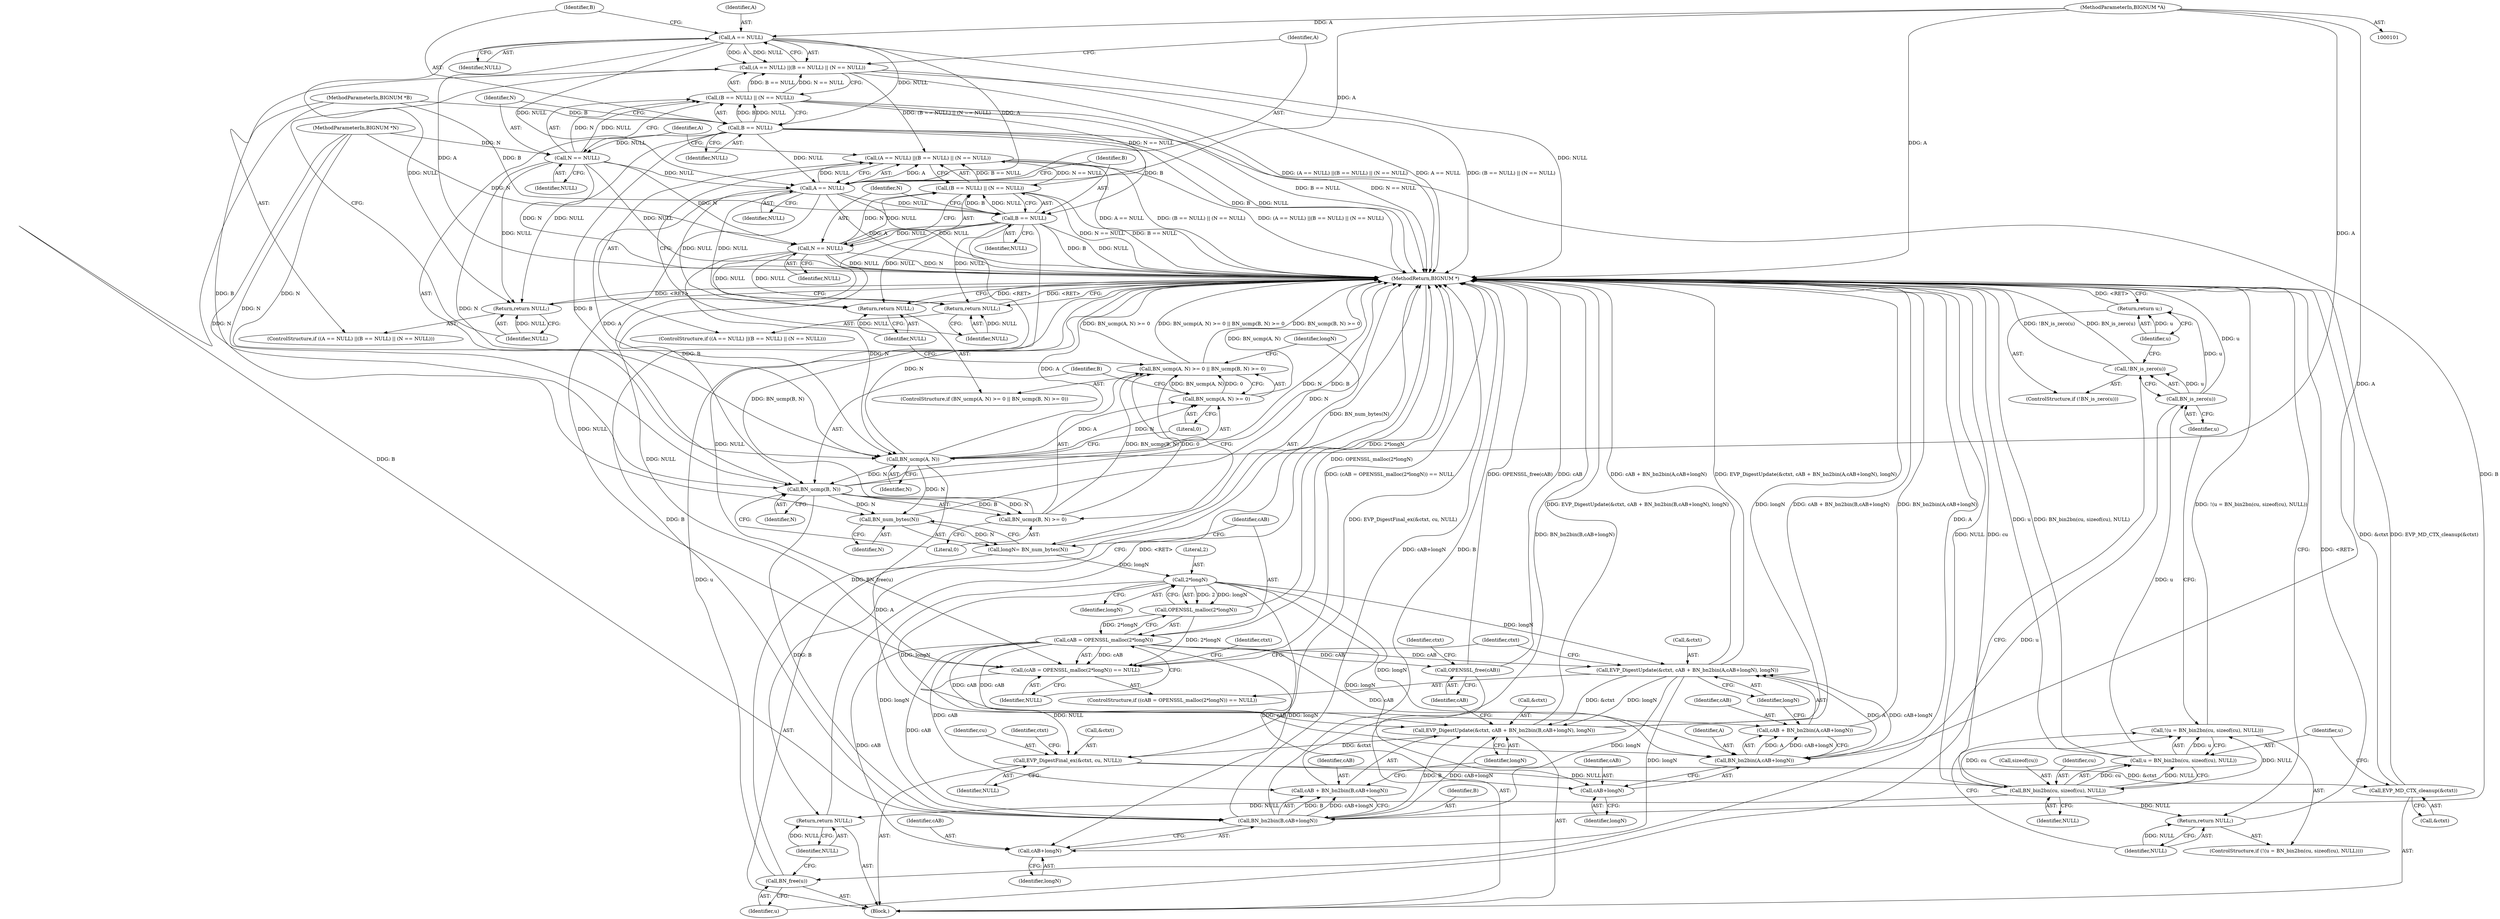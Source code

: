 digraph "0_openssl_4a23b12a031860253b58d503f296377ca076427b@pointer" {
"1000102" [label="(MethodParameterIn,BIGNUM *A)"];
"1000113" [label="(Call,A == NULL)"];
"1000112" [label="(Call,(A == NULL) ||(B == NULL) || (N == NULL))"];
"1000126" [label="(Call,(A == NULL) ||(B == NULL) || (N == NULL))"];
"1000117" [label="(Call,B == NULL)"];
"1000116" [label="(Call,(B == NULL) || (N == NULL))"];
"1000130" [label="(Call,(B == NULL) || (N == NULL))"];
"1000120" [label="(Call,N == NULL)"];
"1000123" [label="(Return,return NULL;)"];
"1000127" [label="(Call,A == NULL)"];
"1000131" [label="(Call,B == NULL)"];
"1000134" [label="(Call,N == NULL)"];
"1000137" [label="(Return,return NULL;)"];
"1000142" [label="(Call,BN_ucmp(A, N))"];
"1000141" [label="(Call,BN_ucmp(A, N) >= 0)"];
"1000140" [label="(Call,BN_ucmp(A, N) >= 0 || BN_ucmp(B, N) >= 0)"];
"1000147" [label="(Call,BN_ucmp(B, N))"];
"1000146" [label="(Call,BN_ucmp(B, N) >= 0)"];
"1000155" [label="(Call,BN_num_bytes(N))"];
"1000153" [label="(Call,longN= BN_num_bytes(N))"];
"1000162" [label="(Call,2*longN)"];
"1000161" [label="(Call,OPENSSL_malloc(2*longN))"];
"1000158" [label="(Call,(cAB = OPENSSL_malloc(2*longN)) == NULL)"];
"1000190" [label="(Call,EVP_DigestFinal_ex(&ctxt, cu, NULL))"];
"1000195" [label="(Call,EVP_MD_CTX_cleanup(&ctxt))"];
"1000202" [label="(Call,BN_bin2bn(cu, sizeof(cu), NULL))"];
"1000199" [label="(Call,!(u = BN_bin2bn(cu, sizeof(cu), NULL)))"];
"1000200" [label="(Call,u = BN_bin2bn(cu, sizeof(cu), NULL))"];
"1000211" [label="(Call,BN_is_zero(u))"];
"1000210" [label="(Call,!BN_is_zero(u))"];
"1000213" [label="(Return,return u;)"];
"1000215" [label="(Call,BN_free(u))"];
"1000207" [label="(Return,return NULL;)"];
"1000217" [label="(Return,return NULL;)"];
"1000159" [label="(Call,cAB = OPENSSL_malloc(2*longN))"];
"1000166" [label="(Call,EVP_DigestUpdate(&ctxt, cAB + BN_bn2bin(A,cAB+longN), longN))"];
"1000177" [label="(Call,EVP_DigestUpdate(&ctxt, cAB + BN_bn2bin(B,cAB+longN), longN))"];
"1000182" [label="(Call,BN_bn2bin(B,cAB+longN))"];
"1000180" [label="(Call,cAB + BN_bn2bin(B,cAB+longN))"];
"1000184" [label="(Call,cAB+longN)"];
"1000169" [label="(Call,cAB + BN_bn2bin(A,cAB+longN))"];
"1000171" [label="(Call,BN_bn2bin(A,cAB+longN))"];
"1000173" [label="(Call,cAB+longN)"];
"1000188" [label="(Call,OPENSSL_free(cAB))"];
"1000151" [label="(Return,return NULL;)"];
"1000188" [label="(Call,OPENSSL_free(cAB))"];
"1000116" [label="(Call,(B == NULL) || (N == NULL))"];
"1000192" [label="(Identifier,ctxt)"];
"1000183" [label="(Identifier,B)"];
"1000219" [label="(MethodReturn,BIGNUM *)"];
"1000199" [label="(Call,!(u = BN_bin2bn(cu, sizeof(cu), NULL)))"];
"1000125" [label="(ControlStructure,if ((A == NULL) ||(B == NULL) || (N == NULL)))"];
"1000194" [label="(Identifier,NULL)"];
"1000186" [label="(Identifier,longN)"];
"1000105" [label="(Block,)"];
"1000208" [label="(Identifier,NULL)"];
"1000119" [label="(Identifier,NULL)"];
"1000133" [label="(Identifier,NULL)"];
"1000134" [label="(Call,N == NULL)"];
"1000202" [label="(Call,BN_bin2bn(cu, sizeof(cu), NULL))"];
"1000166" [label="(Call,EVP_DigestUpdate(&ctxt, cAB + BN_bn2bin(A,cAB+longN), longN))"];
"1000140" [label="(Call,BN_ucmp(A, N) >= 0 || BN_ucmp(B, N) >= 0)"];
"1000128" [label="(Identifier,A)"];
"1000172" [label="(Identifier,A)"];
"1000211" [label="(Call,BN_is_zero(u))"];
"1000143" [label="(Identifier,A)"];
"1000132" [label="(Identifier,B)"];
"1000131" [label="(Call,B == NULL)"];
"1000180" [label="(Call,cAB + BN_bn2bin(B,cAB+longN))"];
"1000127" [label="(Call,A == NULL)"];
"1000151" [label="(Return,return NULL;)"];
"1000121" [label="(Identifier,N)"];
"1000200" [label="(Call,u = BN_bin2bn(cu, sizeof(cu), NULL))"];
"1000113" [label="(Call,A == NULL)"];
"1000181" [label="(Identifier,cAB)"];
"1000185" [label="(Identifier,cAB)"];
"1000117" [label="(Call,B == NULL)"];
"1000137" [label="(Return,return NULL;)"];
"1000162" [label="(Call,2*longN)"];
"1000111" [label="(ControlStructure,if ((A == NULL) ||(B == NULL) || (N == NULL)))"];
"1000135" [label="(Identifier,N)"];
"1000217" [label="(Return,return NULL;)"];
"1000204" [label="(Call,sizeof(cu))"];
"1000165" [label="(Identifier,NULL)"];
"1000215" [label="(Call,BN_free(u))"];
"1000104" [label="(MethodParameterIn,BIGNUM *N)"];
"1000171" [label="(Call,BN_bn2bin(A,cAB+longN))"];
"1000164" [label="(Identifier,longN)"];
"1000163" [label="(Literal,2)"];
"1000147" [label="(Call,BN_ucmp(B, N))"];
"1000177" [label="(Call,EVP_DigestUpdate(&ctxt, cAB + BN_bn2bin(B,cAB+longN), longN))"];
"1000216" [label="(Identifier,u)"];
"1000149" [label="(Identifier,N)"];
"1000168" [label="(Identifier,ctxt)"];
"1000190" [label="(Call,EVP_DigestFinal_ex(&ctxt, cu, NULL))"];
"1000112" [label="(Call,(A == NULL) ||(B == NULL) || (N == NULL))"];
"1000170" [label="(Identifier,cAB)"];
"1000174" [label="(Identifier,cAB)"];
"1000158" [label="(Call,(cAB = OPENSSL_malloc(2*longN)) == NULL)"];
"1000144" [label="(Identifier,N)"];
"1000129" [label="(Identifier,NULL)"];
"1000114" [label="(Identifier,A)"];
"1000193" [label="(Identifier,cu)"];
"1000178" [label="(Call,&ctxt)"];
"1000124" [label="(Identifier,NULL)"];
"1000138" [label="(Identifier,NULL)"];
"1000142" [label="(Call,BN_ucmp(A, N))"];
"1000169" [label="(Call,cAB + BN_bn2bin(A,cAB+longN))"];
"1000206" [label="(Identifier,NULL)"];
"1000115" [label="(Identifier,NULL)"];
"1000176" [label="(Identifier,longN)"];
"1000203" [label="(Identifier,cu)"];
"1000210" [label="(Call,!BN_is_zero(u))"];
"1000120" [label="(Call,N == NULL)"];
"1000161" [label="(Call,OPENSSL_malloc(2*longN))"];
"1000122" [label="(Identifier,NULL)"];
"1000139" [label="(ControlStructure,if (BN_ucmp(A, N) >= 0 || BN_ucmp(B, N) >= 0))"];
"1000150" [label="(Literal,0)"];
"1000201" [label="(Identifier,u)"];
"1000167" [label="(Call,&ctxt)"];
"1000145" [label="(Literal,0)"];
"1000103" [label="(MethodParameterIn,BIGNUM *B)"];
"1000153" [label="(Call,longN= BN_num_bytes(N))"];
"1000197" [label="(Identifier,ctxt)"];
"1000209" [label="(ControlStructure,if (!BN_is_zero(u)))"];
"1000157" [label="(ControlStructure,if ((cAB = OPENSSL_malloc(2*longN)) == NULL))"];
"1000123" [label="(Return,return NULL;)"];
"1000136" [label="(Identifier,NULL)"];
"1000155" [label="(Call,BN_num_bytes(N))"];
"1000212" [label="(Identifier,u)"];
"1000148" [label="(Identifier,B)"];
"1000187" [label="(Identifier,longN)"];
"1000126" [label="(Call,(A == NULL) ||(B == NULL) || (N == NULL))"];
"1000159" [label="(Call,cAB = OPENSSL_malloc(2*longN))"];
"1000184" [label="(Call,cAB+longN)"];
"1000218" [label="(Identifier,NULL)"];
"1000207" [label="(Return,return NULL;)"];
"1000214" [label="(Identifier,u)"];
"1000102" [label="(MethodParameterIn,BIGNUM *A)"];
"1000152" [label="(Identifier,NULL)"];
"1000196" [label="(Call,&ctxt)"];
"1000189" [label="(Identifier,cAB)"];
"1000118" [label="(Identifier,B)"];
"1000195" [label="(Call,EVP_MD_CTX_cleanup(&ctxt))"];
"1000141" [label="(Call,BN_ucmp(A, N) >= 0)"];
"1000173" [label="(Call,cAB+longN)"];
"1000182" [label="(Call,BN_bn2bin(B,cAB+longN))"];
"1000156" [label="(Identifier,N)"];
"1000198" [label="(ControlStructure,if (!(u = BN_bin2bn(cu, sizeof(cu), NULL))))"];
"1000191" [label="(Call,&ctxt)"];
"1000179" [label="(Identifier,ctxt)"];
"1000160" [label="(Identifier,cAB)"];
"1000130" [label="(Call,(B == NULL) || (N == NULL))"];
"1000175" [label="(Identifier,longN)"];
"1000146" [label="(Call,BN_ucmp(B, N) >= 0)"];
"1000213" [label="(Return,return u;)"];
"1000154" [label="(Identifier,longN)"];
"1000102" -> "1000101"  [label="AST: "];
"1000102" -> "1000219"  [label="DDG: A"];
"1000102" -> "1000113"  [label="DDG: A"];
"1000102" -> "1000127"  [label="DDG: A"];
"1000102" -> "1000142"  [label="DDG: A"];
"1000102" -> "1000171"  [label="DDG: A"];
"1000113" -> "1000112"  [label="AST: "];
"1000113" -> "1000115"  [label="CFG: "];
"1000114" -> "1000113"  [label="AST: "];
"1000115" -> "1000113"  [label="AST: "];
"1000118" -> "1000113"  [label="CFG: "];
"1000112" -> "1000113"  [label="CFG: "];
"1000113" -> "1000219"  [label="DDG: A"];
"1000113" -> "1000219"  [label="DDG: NULL"];
"1000113" -> "1000112"  [label="DDG: A"];
"1000113" -> "1000112"  [label="DDG: NULL"];
"1000113" -> "1000117"  [label="DDG: NULL"];
"1000113" -> "1000123"  [label="DDG: NULL"];
"1000113" -> "1000127"  [label="DDG: A"];
"1000113" -> "1000127"  [label="DDG: NULL"];
"1000112" -> "1000111"  [label="AST: "];
"1000112" -> "1000116"  [label="CFG: "];
"1000116" -> "1000112"  [label="AST: "];
"1000124" -> "1000112"  [label="CFG: "];
"1000128" -> "1000112"  [label="CFG: "];
"1000112" -> "1000219"  [label="DDG: (A == NULL) ||(B == NULL) || (N == NULL)"];
"1000112" -> "1000219"  [label="DDG: A == NULL"];
"1000112" -> "1000219"  [label="DDG: (B == NULL) || (N == NULL)"];
"1000116" -> "1000112"  [label="DDG: B == NULL"];
"1000116" -> "1000112"  [label="DDG: N == NULL"];
"1000112" -> "1000126"  [label="DDG: (B == NULL) || (N == NULL)"];
"1000126" -> "1000125"  [label="AST: "];
"1000126" -> "1000127"  [label="CFG: "];
"1000126" -> "1000130"  [label="CFG: "];
"1000127" -> "1000126"  [label="AST: "];
"1000130" -> "1000126"  [label="AST: "];
"1000138" -> "1000126"  [label="CFG: "];
"1000143" -> "1000126"  [label="CFG: "];
"1000126" -> "1000219"  [label="DDG: (B == NULL) || (N == NULL)"];
"1000126" -> "1000219"  [label="DDG: (A == NULL) ||(B == NULL) || (N == NULL)"];
"1000126" -> "1000219"  [label="DDG: A == NULL"];
"1000127" -> "1000126"  [label="DDG: A"];
"1000127" -> "1000126"  [label="DDG: NULL"];
"1000130" -> "1000126"  [label="DDG: B == NULL"];
"1000130" -> "1000126"  [label="DDG: N == NULL"];
"1000117" -> "1000116"  [label="AST: "];
"1000117" -> "1000119"  [label="CFG: "];
"1000118" -> "1000117"  [label="AST: "];
"1000119" -> "1000117"  [label="AST: "];
"1000121" -> "1000117"  [label="CFG: "];
"1000116" -> "1000117"  [label="CFG: "];
"1000117" -> "1000219"  [label="DDG: B"];
"1000117" -> "1000219"  [label="DDG: NULL"];
"1000117" -> "1000116"  [label="DDG: B"];
"1000117" -> "1000116"  [label="DDG: NULL"];
"1000103" -> "1000117"  [label="DDG: B"];
"1000117" -> "1000120"  [label="DDG: NULL"];
"1000117" -> "1000123"  [label="DDG: NULL"];
"1000117" -> "1000127"  [label="DDG: NULL"];
"1000117" -> "1000131"  [label="DDG: B"];
"1000117" -> "1000147"  [label="DDG: B"];
"1000117" -> "1000182"  [label="DDG: B"];
"1000116" -> "1000120"  [label="CFG: "];
"1000120" -> "1000116"  [label="AST: "];
"1000116" -> "1000219"  [label="DDG: B == NULL"];
"1000116" -> "1000219"  [label="DDG: N == NULL"];
"1000120" -> "1000116"  [label="DDG: N"];
"1000120" -> "1000116"  [label="DDG: NULL"];
"1000116" -> "1000130"  [label="DDG: N == NULL"];
"1000130" -> "1000131"  [label="CFG: "];
"1000130" -> "1000134"  [label="CFG: "];
"1000131" -> "1000130"  [label="AST: "];
"1000134" -> "1000130"  [label="AST: "];
"1000130" -> "1000219"  [label="DDG: N == NULL"];
"1000130" -> "1000219"  [label="DDG: B == NULL"];
"1000131" -> "1000130"  [label="DDG: B"];
"1000131" -> "1000130"  [label="DDG: NULL"];
"1000134" -> "1000130"  [label="DDG: N"];
"1000134" -> "1000130"  [label="DDG: NULL"];
"1000120" -> "1000122"  [label="CFG: "];
"1000121" -> "1000120"  [label="AST: "];
"1000122" -> "1000120"  [label="AST: "];
"1000120" -> "1000219"  [label="DDG: N"];
"1000120" -> "1000219"  [label="DDG: NULL"];
"1000104" -> "1000120"  [label="DDG: N"];
"1000120" -> "1000123"  [label="DDG: NULL"];
"1000120" -> "1000127"  [label="DDG: NULL"];
"1000120" -> "1000134"  [label="DDG: N"];
"1000120" -> "1000142"  [label="DDG: N"];
"1000123" -> "1000111"  [label="AST: "];
"1000123" -> "1000124"  [label="CFG: "];
"1000124" -> "1000123"  [label="AST: "];
"1000219" -> "1000123"  [label="CFG: "];
"1000123" -> "1000219"  [label="DDG: <RET>"];
"1000124" -> "1000123"  [label="DDG: NULL"];
"1000127" -> "1000129"  [label="CFG: "];
"1000128" -> "1000127"  [label="AST: "];
"1000129" -> "1000127"  [label="AST: "];
"1000132" -> "1000127"  [label="CFG: "];
"1000127" -> "1000219"  [label="DDG: NULL"];
"1000127" -> "1000219"  [label="DDG: A"];
"1000127" -> "1000131"  [label="DDG: NULL"];
"1000127" -> "1000137"  [label="DDG: NULL"];
"1000127" -> "1000142"  [label="DDG: A"];
"1000127" -> "1000151"  [label="DDG: NULL"];
"1000127" -> "1000158"  [label="DDG: NULL"];
"1000131" -> "1000133"  [label="CFG: "];
"1000132" -> "1000131"  [label="AST: "];
"1000133" -> "1000131"  [label="AST: "];
"1000135" -> "1000131"  [label="CFG: "];
"1000131" -> "1000219"  [label="DDG: B"];
"1000131" -> "1000219"  [label="DDG: NULL"];
"1000103" -> "1000131"  [label="DDG: B"];
"1000131" -> "1000134"  [label="DDG: NULL"];
"1000131" -> "1000137"  [label="DDG: NULL"];
"1000131" -> "1000147"  [label="DDG: B"];
"1000131" -> "1000151"  [label="DDG: NULL"];
"1000131" -> "1000158"  [label="DDG: NULL"];
"1000131" -> "1000182"  [label="DDG: B"];
"1000134" -> "1000136"  [label="CFG: "];
"1000135" -> "1000134"  [label="AST: "];
"1000136" -> "1000134"  [label="AST: "];
"1000134" -> "1000219"  [label="DDG: N"];
"1000134" -> "1000219"  [label="DDG: NULL"];
"1000104" -> "1000134"  [label="DDG: N"];
"1000134" -> "1000137"  [label="DDG: NULL"];
"1000134" -> "1000142"  [label="DDG: N"];
"1000134" -> "1000151"  [label="DDG: NULL"];
"1000134" -> "1000158"  [label="DDG: NULL"];
"1000137" -> "1000125"  [label="AST: "];
"1000137" -> "1000138"  [label="CFG: "];
"1000138" -> "1000137"  [label="AST: "];
"1000219" -> "1000137"  [label="CFG: "];
"1000137" -> "1000219"  [label="DDG: <RET>"];
"1000138" -> "1000137"  [label="DDG: NULL"];
"1000142" -> "1000141"  [label="AST: "];
"1000142" -> "1000144"  [label="CFG: "];
"1000143" -> "1000142"  [label="AST: "];
"1000144" -> "1000142"  [label="AST: "];
"1000145" -> "1000142"  [label="CFG: "];
"1000142" -> "1000219"  [label="DDG: N"];
"1000142" -> "1000219"  [label="DDG: A"];
"1000142" -> "1000141"  [label="DDG: A"];
"1000142" -> "1000141"  [label="DDG: N"];
"1000104" -> "1000142"  [label="DDG: N"];
"1000142" -> "1000147"  [label="DDG: N"];
"1000142" -> "1000155"  [label="DDG: N"];
"1000142" -> "1000171"  [label="DDG: A"];
"1000141" -> "1000140"  [label="AST: "];
"1000141" -> "1000145"  [label="CFG: "];
"1000145" -> "1000141"  [label="AST: "];
"1000148" -> "1000141"  [label="CFG: "];
"1000140" -> "1000141"  [label="CFG: "];
"1000141" -> "1000219"  [label="DDG: BN_ucmp(A, N)"];
"1000141" -> "1000140"  [label="DDG: BN_ucmp(A, N)"];
"1000141" -> "1000140"  [label="DDG: 0"];
"1000140" -> "1000139"  [label="AST: "];
"1000140" -> "1000146"  [label="CFG: "];
"1000146" -> "1000140"  [label="AST: "];
"1000152" -> "1000140"  [label="CFG: "];
"1000154" -> "1000140"  [label="CFG: "];
"1000140" -> "1000219"  [label="DDG: BN_ucmp(A, N) >= 0"];
"1000140" -> "1000219"  [label="DDG: BN_ucmp(A, N) >= 0 || BN_ucmp(B, N) >= 0"];
"1000140" -> "1000219"  [label="DDG: BN_ucmp(B, N) >= 0"];
"1000146" -> "1000140"  [label="DDG: BN_ucmp(B, N)"];
"1000146" -> "1000140"  [label="DDG: 0"];
"1000147" -> "1000146"  [label="AST: "];
"1000147" -> "1000149"  [label="CFG: "];
"1000148" -> "1000147"  [label="AST: "];
"1000149" -> "1000147"  [label="AST: "];
"1000150" -> "1000147"  [label="CFG: "];
"1000147" -> "1000219"  [label="DDG: N"];
"1000147" -> "1000219"  [label="DDG: B"];
"1000147" -> "1000146"  [label="DDG: B"];
"1000147" -> "1000146"  [label="DDG: N"];
"1000103" -> "1000147"  [label="DDG: B"];
"1000104" -> "1000147"  [label="DDG: N"];
"1000147" -> "1000155"  [label="DDG: N"];
"1000147" -> "1000182"  [label="DDG: B"];
"1000146" -> "1000150"  [label="CFG: "];
"1000150" -> "1000146"  [label="AST: "];
"1000146" -> "1000219"  [label="DDG: BN_ucmp(B, N)"];
"1000155" -> "1000153"  [label="AST: "];
"1000155" -> "1000156"  [label="CFG: "];
"1000156" -> "1000155"  [label="AST: "];
"1000153" -> "1000155"  [label="CFG: "];
"1000155" -> "1000219"  [label="DDG: N"];
"1000155" -> "1000153"  [label="DDG: N"];
"1000104" -> "1000155"  [label="DDG: N"];
"1000153" -> "1000105"  [label="AST: "];
"1000154" -> "1000153"  [label="AST: "];
"1000160" -> "1000153"  [label="CFG: "];
"1000153" -> "1000219"  [label="DDG: BN_num_bytes(N)"];
"1000153" -> "1000162"  [label="DDG: longN"];
"1000162" -> "1000161"  [label="AST: "];
"1000162" -> "1000164"  [label="CFG: "];
"1000163" -> "1000162"  [label="AST: "];
"1000164" -> "1000162"  [label="AST: "];
"1000161" -> "1000162"  [label="CFG: "];
"1000162" -> "1000161"  [label="DDG: 2"];
"1000162" -> "1000161"  [label="DDG: longN"];
"1000162" -> "1000171"  [label="DDG: longN"];
"1000162" -> "1000173"  [label="DDG: longN"];
"1000162" -> "1000166"  [label="DDG: longN"];
"1000162" -> "1000182"  [label="DDG: longN"];
"1000162" -> "1000184"  [label="DDG: longN"];
"1000162" -> "1000177"  [label="DDG: longN"];
"1000161" -> "1000159"  [label="AST: "];
"1000159" -> "1000161"  [label="CFG: "];
"1000161" -> "1000219"  [label="DDG: 2*longN"];
"1000161" -> "1000158"  [label="DDG: 2*longN"];
"1000161" -> "1000159"  [label="DDG: 2*longN"];
"1000158" -> "1000157"  [label="AST: "];
"1000158" -> "1000165"  [label="CFG: "];
"1000159" -> "1000158"  [label="AST: "];
"1000165" -> "1000158"  [label="AST: "];
"1000168" -> "1000158"  [label="CFG: "];
"1000179" -> "1000158"  [label="CFG: "];
"1000158" -> "1000219"  [label="DDG: (cAB = OPENSSL_malloc(2*longN)) == NULL"];
"1000159" -> "1000158"  [label="DDG: cAB"];
"1000158" -> "1000190"  [label="DDG: NULL"];
"1000190" -> "1000105"  [label="AST: "];
"1000190" -> "1000194"  [label="CFG: "];
"1000191" -> "1000190"  [label="AST: "];
"1000193" -> "1000190"  [label="AST: "];
"1000194" -> "1000190"  [label="AST: "];
"1000197" -> "1000190"  [label="CFG: "];
"1000190" -> "1000219"  [label="DDG: EVP_DigestFinal_ex(&ctxt, cu, NULL)"];
"1000177" -> "1000190"  [label="DDG: &ctxt"];
"1000190" -> "1000195"  [label="DDG: &ctxt"];
"1000190" -> "1000202"  [label="DDG: NULL"];
"1000195" -> "1000105"  [label="AST: "];
"1000195" -> "1000196"  [label="CFG: "];
"1000196" -> "1000195"  [label="AST: "];
"1000201" -> "1000195"  [label="CFG: "];
"1000195" -> "1000219"  [label="DDG: EVP_MD_CTX_cleanup(&ctxt)"];
"1000195" -> "1000219"  [label="DDG: &ctxt"];
"1000202" -> "1000200"  [label="AST: "];
"1000202" -> "1000206"  [label="CFG: "];
"1000203" -> "1000202"  [label="AST: "];
"1000204" -> "1000202"  [label="AST: "];
"1000206" -> "1000202"  [label="AST: "];
"1000200" -> "1000202"  [label="CFG: "];
"1000202" -> "1000219"  [label="DDG: NULL"];
"1000202" -> "1000219"  [label="DDG: cu"];
"1000202" -> "1000199"  [label="DDG: cu"];
"1000202" -> "1000199"  [label="DDG: NULL"];
"1000202" -> "1000200"  [label="DDG: cu"];
"1000202" -> "1000200"  [label="DDG: NULL"];
"1000202" -> "1000207"  [label="DDG: NULL"];
"1000202" -> "1000217"  [label="DDG: NULL"];
"1000199" -> "1000198"  [label="AST: "];
"1000199" -> "1000200"  [label="CFG: "];
"1000200" -> "1000199"  [label="AST: "];
"1000208" -> "1000199"  [label="CFG: "];
"1000212" -> "1000199"  [label="CFG: "];
"1000199" -> "1000219"  [label="DDG: !(u = BN_bin2bn(cu, sizeof(cu), NULL))"];
"1000200" -> "1000199"  [label="DDG: u"];
"1000201" -> "1000200"  [label="AST: "];
"1000200" -> "1000219"  [label="DDG: u"];
"1000200" -> "1000219"  [label="DDG: BN_bin2bn(cu, sizeof(cu), NULL)"];
"1000200" -> "1000211"  [label="DDG: u"];
"1000211" -> "1000210"  [label="AST: "];
"1000211" -> "1000212"  [label="CFG: "];
"1000212" -> "1000211"  [label="AST: "];
"1000210" -> "1000211"  [label="CFG: "];
"1000211" -> "1000219"  [label="DDG: u"];
"1000211" -> "1000210"  [label="DDG: u"];
"1000211" -> "1000213"  [label="DDG: u"];
"1000211" -> "1000215"  [label="DDG: u"];
"1000210" -> "1000209"  [label="AST: "];
"1000214" -> "1000210"  [label="CFG: "];
"1000216" -> "1000210"  [label="CFG: "];
"1000210" -> "1000219"  [label="DDG: !BN_is_zero(u)"];
"1000210" -> "1000219"  [label="DDG: BN_is_zero(u)"];
"1000213" -> "1000209"  [label="AST: "];
"1000213" -> "1000214"  [label="CFG: "];
"1000214" -> "1000213"  [label="AST: "];
"1000219" -> "1000213"  [label="CFG: "];
"1000213" -> "1000219"  [label="DDG: <RET>"];
"1000214" -> "1000213"  [label="DDG: u"];
"1000215" -> "1000105"  [label="AST: "];
"1000215" -> "1000216"  [label="CFG: "];
"1000216" -> "1000215"  [label="AST: "];
"1000218" -> "1000215"  [label="CFG: "];
"1000215" -> "1000219"  [label="DDG: u"];
"1000215" -> "1000219"  [label="DDG: BN_free(u)"];
"1000207" -> "1000198"  [label="AST: "];
"1000207" -> "1000208"  [label="CFG: "];
"1000208" -> "1000207"  [label="AST: "];
"1000219" -> "1000207"  [label="CFG: "];
"1000207" -> "1000219"  [label="DDG: <RET>"];
"1000208" -> "1000207"  [label="DDG: NULL"];
"1000217" -> "1000105"  [label="AST: "];
"1000217" -> "1000218"  [label="CFG: "];
"1000218" -> "1000217"  [label="AST: "];
"1000219" -> "1000217"  [label="CFG: "];
"1000217" -> "1000219"  [label="DDG: <RET>"];
"1000218" -> "1000217"  [label="DDG: NULL"];
"1000160" -> "1000159"  [label="AST: "];
"1000165" -> "1000159"  [label="CFG: "];
"1000159" -> "1000219"  [label="DDG: OPENSSL_malloc(2*longN)"];
"1000159" -> "1000166"  [label="DDG: cAB"];
"1000159" -> "1000169"  [label="DDG: cAB"];
"1000159" -> "1000171"  [label="DDG: cAB"];
"1000159" -> "1000173"  [label="DDG: cAB"];
"1000159" -> "1000177"  [label="DDG: cAB"];
"1000159" -> "1000180"  [label="DDG: cAB"];
"1000159" -> "1000182"  [label="DDG: cAB"];
"1000159" -> "1000184"  [label="DDG: cAB"];
"1000159" -> "1000188"  [label="DDG: cAB"];
"1000166" -> "1000157"  [label="AST: "];
"1000166" -> "1000176"  [label="CFG: "];
"1000167" -> "1000166"  [label="AST: "];
"1000169" -> "1000166"  [label="AST: "];
"1000176" -> "1000166"  [label="AST: "];
"1000179" -> "1000166"  [label="CFG: "];
"1000166" -> "1000219"  [label="DDG: cAB + BN_bn2bin(A,cAB+longN)"];
"1000166" -> "1000219"  [label="DDG: EVP_DigestUpdate(&ctxt, cAB + BN_bn2bin(A,cAB+longN), longN)"];
"1000171" -> "1000166"  [label="DDG: A"];
"1000171" -> "1000166"  [label="DDG: cAB+longN"];
"1000166" -> "1000177"  [label="DDG: &ctxt"];
"1000166" -> "1000177"  [label="DDG: longN"];
"1000166" -> "1000182"  [label="DDG: longN"];
"1000166" -> "1000184"  [label="DDG: longN"];
"1000177" -> "1000105"  [label="AST: "];
"1000177" -> "1000187"  [label="CFG: "];
"1000178" -> "1000177"  [label="AST: "];
"1000180" -> "1000177"  [label="AST: "];
"1000187" -> "1000177"  [label="AST: "];
"1000189" -> "1000177"  [label="CFG: "];
"1000177" -> "1000219"  [label="DDG: longN"];
"1000177" -> "1000219"  [label="DDG: cAB + BN_bn2bin(B,cAB+longN)"];
"1000177" -> "1000219"  [label="DDG: EVP_DigestUpdate(&ctxt, cAB + BN_bn2bin(B,cAB+longN), longN)"];
"1000182" -> "1000177"  [label="DDG: B"];
"1000182" -> "1000177"  [label="DDG: cAB+longN"];
"1000182" -> "1000180"  [label="AST: "];
"1000182" -> "1000184"  [label="CFG: "];
"1000183" -> "1000182"  [label="AST: "];
"1000184" -> "1000182"  [label="AST: "];
"1000180" -> "1000182"  [label="CFG: "];
"1000182" -> "1000219"  [label="DDG: cAB+longN"];
"1000182" -> "1000219"  [label="DDG: B"];
"1000182" -> "1000180"  [label="DDG: B"];
"1000182" -> "1000180"  [label="DDG: cAB+longN"];
"1000103" -> "1000182"  [label="DDG: B"];
"1000181" -> "1000180"  [label="AST: "];
"1000187" -> "1000180"  [label="CFG: "];
"1000180" -> "1000219"  [label="DDG: BN_bn2bin(B,cAB+longN)"];
"1000184" -> "1000186"  [label="CFG: "];
"1000185" -> "1000184"  [label="AST: "];
"1000186" -> "1000184"  [label="AST: "];
"1000169" -> "1000171"  [label="CFG: "];
"1000170" -> "1000169"  [label="AST: "];
"1000171" -> "1000169"  [label="AST: "];
"1000176" -> "1000169"  [label="CFG: "];
"1000169" -> "1000219"  [label="DDG: BN_bn2bin(A,cAB+longN)"];
"1000171" -> "1000169"  [label="DDG: A"];
"1000171" -> "1000169"  [label="DDG: cAB+longN"];
"1000171" -> "1000173"  [label="CFG: "];
"1000172" -> "1000171"  [label="AST: "];
"1000173" -> "1000171"  [label="AST: "];
"1000171" -> "1000219"  [label="DDG: A"];
"1000173" -> "1000175"  [label="CFG: "];
"1000174" -> "1000173"  [label="AST: "];
"1000175" -> "1000173"  [label="AST: "];
"1000188" -> "1000105"  [label="AST: "];
"1000188" -> "1000189"  [label="CFG: "];
"1000189" -> "1000188"  [label="AST: "];
"1000192" -> "1000188"  [label="CFG: "];
"1000188" -> "1000219"  [label="DDG: OPENSSL_free(cAB)"];
"1000188" -> "1000219"  [label="DDG: cAB"];
"1000151" -> "1000139"  [label="AST: "];
"1000151" -> "1000152"  [label="CFG: "];
"1000152" -> "1000151"  [label="AST: "];
"1000219" -> "1000151"  [label="CFG: "];
"1000151" -> "1000219"  [label="DDG: <RET>"];
"1000152" -> "1000151"  [label="DDG: NULL"];
}
